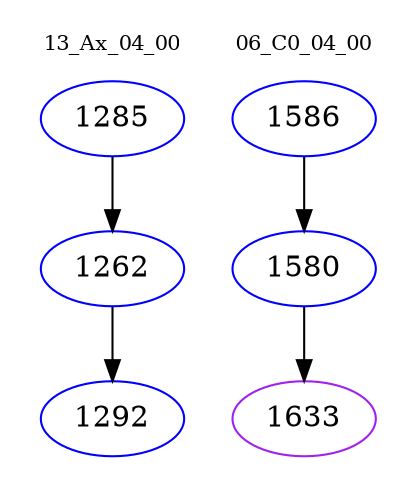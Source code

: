 digraph{
subgraph cluster_0 {
color = white
label = "13_Ax_04_00";
fontsize=10;
T0_1285 [label="1285", color="blue"]
T0_1285 -> T0_1262 [color="black"]
T0_1262 [label="1262", color="blue"]
T0_1262 -> T0_1292 [color="black"]
T0_1292 [label="1292", color="blue"]
}
subgraph cluster_1 {
color = white
label = "06_C0_04_00";
fontsize=10;
T1_1586 [label="1586", color="blue"]
T1_1586 -> T1_1580 [color="black"]
T1_1580 [label="1580", color="blue"]
T1_1580 -> T1_1633 [color="black"]
T1_1633 [label="1633", color="purple"]
}
}
